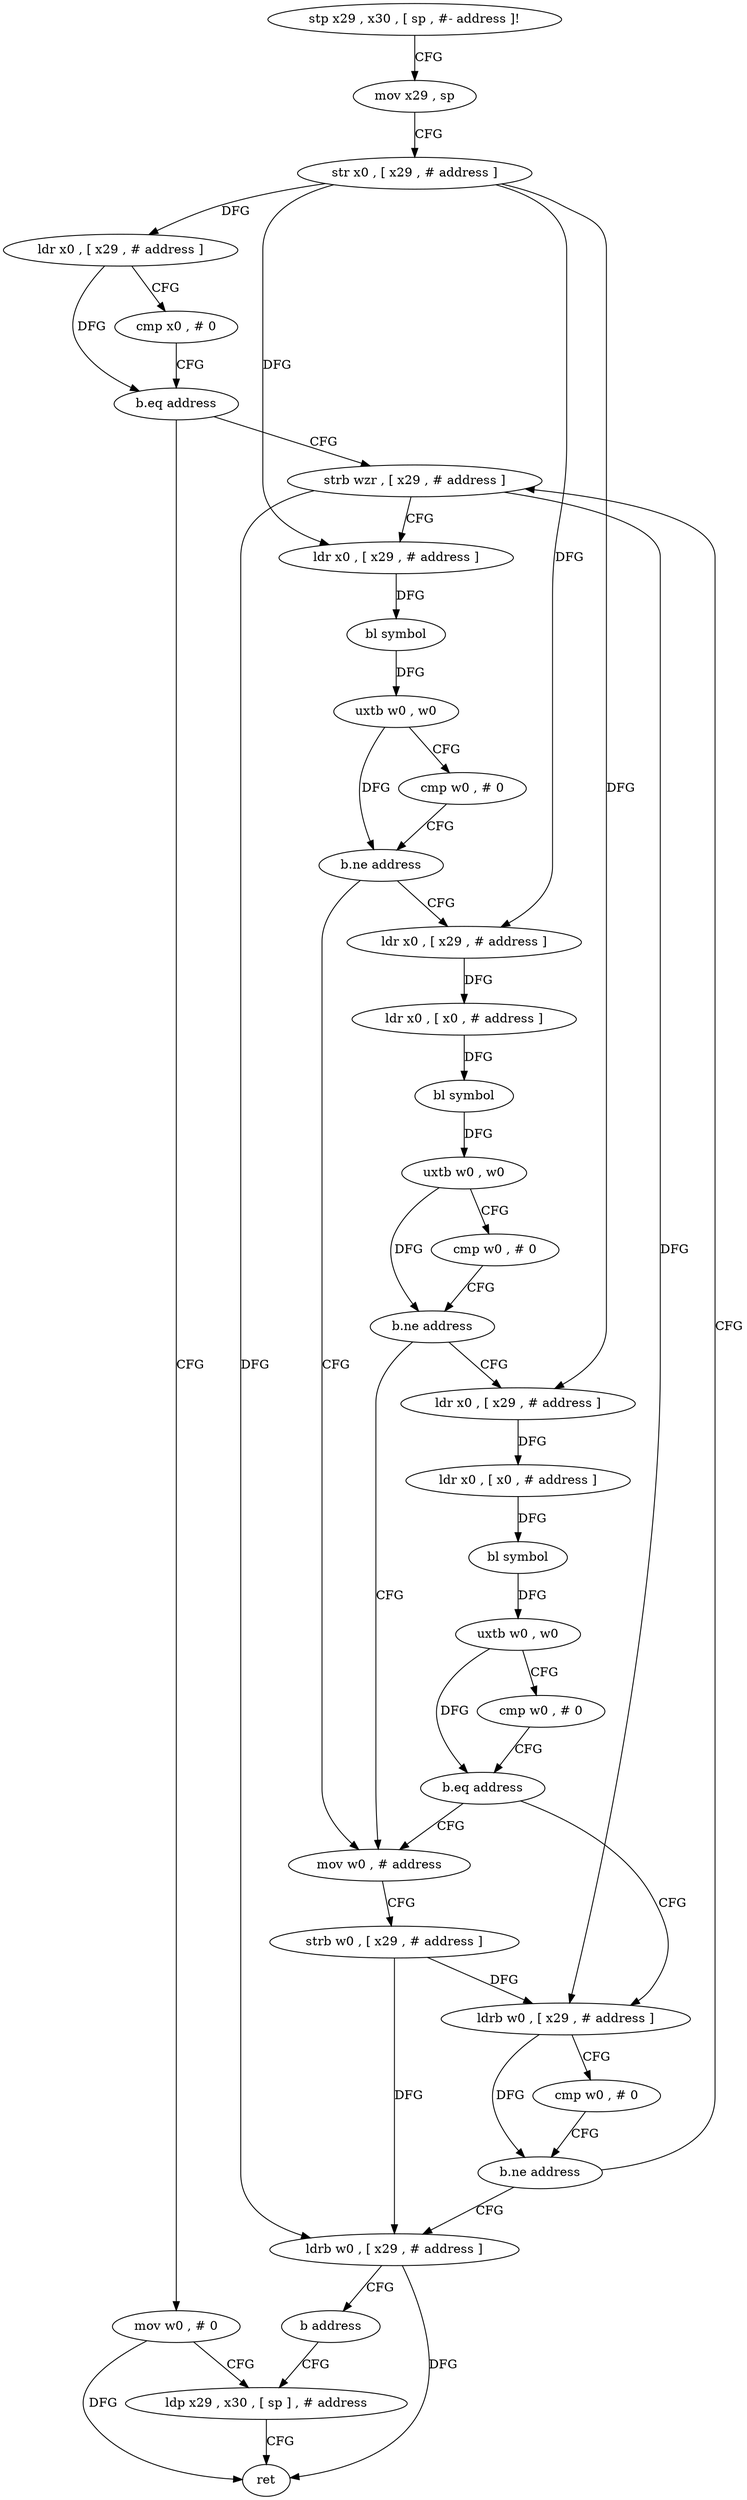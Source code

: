 digraph "func" {
"4231904" [label = "stp x29 , x30 , [ sp , #- address ]!" ]
"4231908" [label = "mov x29 , sp" ]
"4231912" [label = "str x0 , [ x29 , # address ]" ]
"4231916" [label = "ldr x0 , [ x29 , # address ]" ]
"4231920" [label = "cmp x0 , # 0" ]
"4231924" [label = "b.eq address" ]
"4232028" [label = "mov w0 , # 0" ]
"4231928" [label = "strb wzr , [ x29 , # address ]" ]
"4232032" [label = "ldp x29 , x30 , [ sp ] , # address" ]
"4231932" [label = "ldr x0 , [ x29 , # address ]" ]
"4231936" [label = "bl symbol" ]
"4231940" [label = "uxtb w0 , w0" ]
"4231944" [label = "cmp w0 , # 0" ]
"4231948" [label = "b.ne address" ]
"4232000" [label = "mov w0 , # address" ]
"4231952" [label = "ldr x0 , [ x29 , # address ]" ]
"4232004" [label = "strb w0 , [ x29 , # address ]" ]
"4232008" [label = "ldrb w0 , [ x29 , # address ]" ]
"4231956" [label = "ldr x0 , [ x0 , # address ]" ]
"4231960" [label = "bl symbol" ]
"4231964" [label = "uxtb w0 , w0" ]
"4231968" [label = "cmp w0 , # 0" ]
"4231972" [label = "b.ne address" ]
"4231976" [label = "ldr x0 , [ x29 , # address ]" ]
"4232020" [label = "ldrb w0 , [ x29 , # address ]" ]
"4232024" [label = "b address" ]
"4231980" [label = "ldr x0 , [ x0 , # address ]" ]
"4231984" [label = "bl symbol" ]
"4231988" [label = "uxtb w0 , w0" ]
"4231992" [label = "cmp w0 , # 0" ]
"4231996" [label = "b.eq address" ]
"4232036" [label = "ret" ]
"4232012" [label = "cmp w0 , # 0" ]
"4232016" [label = "b.ne address" ]
"4231904" -> "4231908" [ label = "CFG" ]
"4231908" -> "4231912" [ label = "CFG" ]
"4231912" -> "4231916" [ label = "DFG" ]
"4231912" -> "4231932" [ label = "DFG" ]
"4231912" -> "4231952" [ label = "DFG" ]
"4231912" -> "4231976" [ label = "DFG" ]
"4231916" -> "4231920" [ label = "CFG" ]
"4231916" -> "4231924" [ label = "DFG" ]
"4231920" -> "4231924" [ label = "CFG" ]
"4231924" -> "4232028" [ label = "CFG" ]
"4231924" -> "4231928" [ label = "CFG" ]
"4232028" -> "4232032" [ label = "CFG" ]
"4232028" -> "4232036" [ label = "DFG" ]
"4231928" -> "4231932" [ label = "CFG" ]
"4231928" -> "4232008" [ label = "DFG" ]
"4231928" -> "4232020" [ label = "DFG" ]
"4232032" -> "4232036" [ label = "CFG" ]
"4231932" -> "4231936" [ label = "DFG" ]
"4231936" -> "4231940" [ label = "DFG" ]
"4231940" -> "4231944" [ label = "CFG" ]
"4231940" -> "4231948" [ label = "DFG" ]
"4231944" -> "4231948" [ label = "CFG" ]
"4231948" -> "4232000" [ label = "CFG" ]
"4231948" -> "4231952" [ label = "CFG" ]
"4232000" -> "4232004" [ label = "CFG" ]
"4231952" -> "4231956" [ label = "DFG" ]
"4232004" -> "4232008" [ label = "DFG" ]
"4232004" -> "4232020" [ label = "DFG" ]
"4232008" -> "4232012" [ label = "CFG" ]
"4232008" -> "4232016" [ label = "DFG" ]
"4231956" -> "4231960" [ label = "DFG" ]
"4231960" -> "4231964" [ label = "DFG" ]
"4231964" -> "4231968" [ label = "CFG" ]
"4231964" -> "4231972" [ label = "DFG" ]
"4231968" -> "4231972" [ label = "CFG" ]
"4231972" -> "4232000" [ label = "CFG" ]
"4231972" -> "4231976" [ label = "CFG" ]
"4231976" -> "4231980" [ label = "DFG" ]
"4232020" -> "4232024" [ label = "CFG" ]
"4232020" -> "4232036" [ label = "DFG" ]
"4232024" -> "4232032" [ label = "CFG" ]
"4231980" -> "4231984" [ label = "DFG" ]
"4231984" -> "4231988" [ label = "DFG" ]
"4231988" -> "4231992" [ label = "CFG" ]
"4231988" -> "4231996" [ label = "DFG" ]
"4231992" -> "4231996" [ label = "CFG" ]
"4231996" -> "4232008" [ label = "CFG" ]
"4231996" -> "4232000" [ label = "CFG" ]
"4232012" -> "4232016" [ label = "CFG" ]
"4232016" -> "4231928" [ label = "CFG" ]
"4232016" -> "4232020" [ label = "CFG" ]
}
